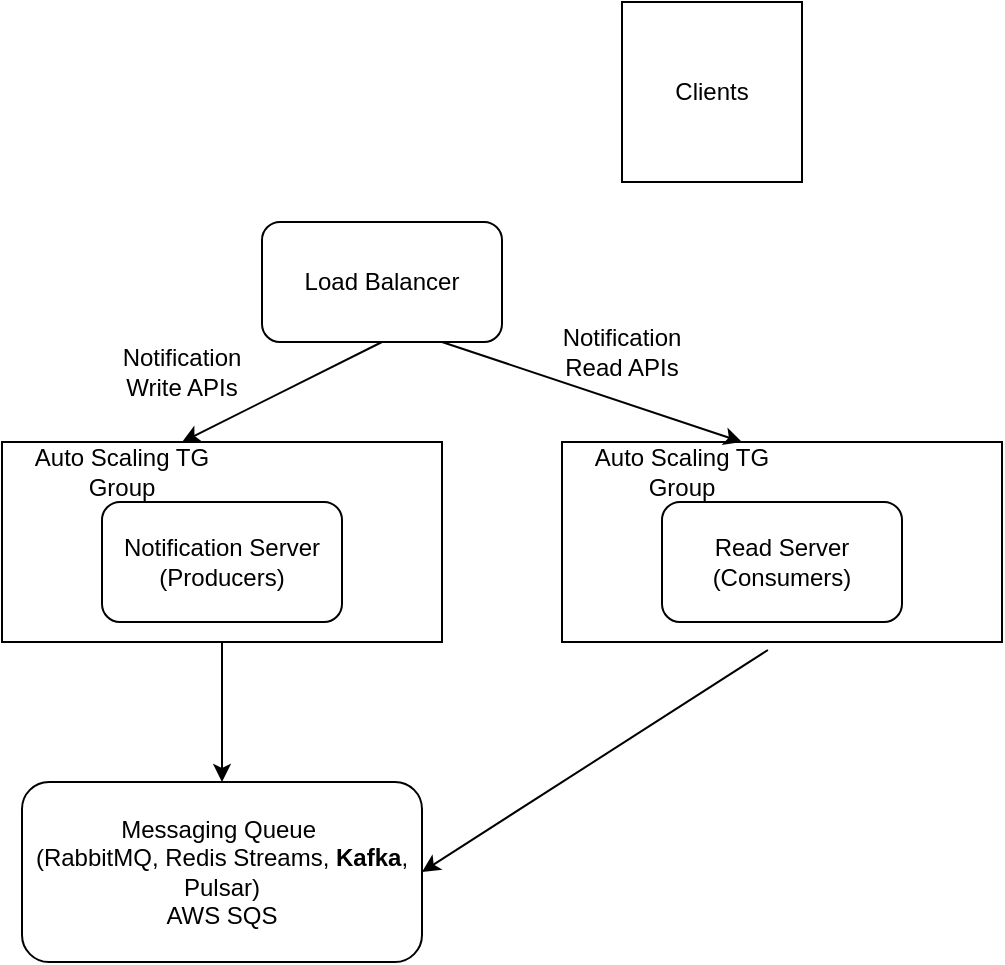 <mxfile version="15.7.3" type="github">
  <diagram id="s9_dTgc7p5rhCksrBfY1" name="Page-1">
    <mxGraphModel dx="946" dy="503" grid="1" gridSize="10" guides="1" tooltips="1" connect="1" arrows="1" fold="1" page="1" pageScale="1" pageWidth="850" pageHeight="1100" math="0" shadow="0">
      <root>
        <mxCell id="0" />
        <mxCell id="1" parent="0" />
        <mxCell id="-2GKroH-sKb8QGA59u33-1" value="Load Balancer" style="rounded=1;whiteSpace=wrap;html=1;" vertex="1" parent="1">
          <mxGeometry x="450" y="140" width="120" height="60" as="geometry" />
        </mxCell>
        <mxCell id="-2GKroH-sKb8QGA59u33-2" value="" style="rounded=0;whiteSpace=wrap;html=1;" vertex="1" parent="1">
          <mxGeometry x="320" y="250" width="220" height="100" as="geometry" />
        </mxCell>
        <mxCell id="-2GKroH-sKb8QGA59u33-3" value="Auto Scaling TG Group" style="text;html=1;strokeColor=none;fillColor=none;align=center;verticalAlign=middle;whiteSpace=wrap;rounded=0;" vertex="1" parent="1">
          <mxGeometry x="320" y="250" width="120" height="30" as="geometry" />
        </mxCell>
        <mxCell id="-2GKroH-sKb8QGA59u33-4" value="Notification Server (Producers)" style="rounded=1;whiteSpace=wrap;html=1;" vertex="1" parent="1">
          <mxGeometry x="370" y="280" width="120" height="60" as="geometry" />
        </mxCell>
        <mxCell id="-2GKroH-sKb8QGA59u33-5" value="Messaging Queue&amp;nbsp;&lt;br&gt;(RabbitMQ, Redis Streams, &lt;b&gt;Kafka&lt;/b&gt;, Pulsar)&lt;br&gt;AWS SQS" style="rounded=1;whiteSpace=wrap;html=1;" vertex="1" parent="1">
          <mxGeometry x="330" y="420" width="200" height="90" as="geometry" />
        </mxCell>
        <mxCell id="-2GKroH-sKb8QGA59u33-6" value="Clients" style="whiteSpace=wrap;html=1;aspect=fixed;" vertex="1" parent="1">
          <mxGeometry x="630" y="30" width="90" height="90" as="geometry" />
        </mxCell>
        <mxCell id="-2GKroH-sKb8QGA59u33-8" value="" style="rounded=0;whiteSpace=wrap;html=1;" vertex="1" parent="1">
          <mxGeometry x="600" y="250" width="220" height="100" as="geometry" />
        </mxCell>
        <mxCell id="-2GKroH-sKb8QGA59u33-9" value="Auto Scaling TG Group" style="text;html=1;strokeColor=none;fillColor=none;align=center;verticalAlign=middle;whiteSpace=wrap;rounded=0;" vertex="1" parent="1">
          <mxGeometry x="600" y="250" width="120" height="30" as="geometry" />
        </mxCell>
        <mxCell id="-2GKroH-sKb8QGA59u33-10" value="Read Server (Consumers)" style="rounded=1;whiteSpace=wrap;html=1;" vertex="1" parent="1">
          <mxGeometry x="650" y="280" width="120" height="60" as="geometry" />
        </mxCell>
        <mxCell id="-2GKroH-sKb8QGA59u33-11" value="" style="endArrow=classic;html=1;rounded=0;exitX=0.5;exitY=1;exitDx=0;exitDy=0;entryX=0.75;entryY=0;entryDx=0;entryDy=0;" edge="1" parent="1" source="-2GKroH-sKb8QGA59u33-1" target="-2GKroH-sKb8QGA59u33-3">
          <mxGeometry width="50" height="50" relative="1" as="geometry">
            <mxPoint x="380" y="180" as="sourcePoint" />
            <mxPoint x="610" y="290" as="targetPoint" />
          </mxGeometry>
        </mxCell>
        <mxCell id="-2GKroH-sKb8QGA59u33-12" value="Notification Write APIs" style="text;html=1;strokeColor=none;fillColor=none;align=center;verticalAlign=middle;whiteSpace=wrap;rounded=0;" vertex="1" parent="1">
          <mxGeometry x="380" y="200" width="60" height="30" as="geometry" />
        </mxCell>
        <mxCell id="-2GKroH-sKb8QGA59u33-13" value="" style="endArrow=classic;html=1;rounded=0;exitX=0.5;exitY=1;exitDx=0;exitDy=0;entryX=0.5;entryY=0;entryDx=0;entryDy=0;" edge="1" parent="1" source="-2GKroH-sKb8QGA59u33-2" target="-2GKroH-sKb8QGA59u33-5">
          <mxGeometry width="50" height="50" relative="1" as="geometry">
            <mxPoint x="560" y="340" as="sourcePoint" />
            <mxPoint x="610" y="290" as="targetPoint" />
          </mxGeometry>
        </mxCell>
        <mxCell id="-2GKroH-sKb8QGA59u33-15" value="" style="endArrow=classic;html=1;rounded=0;exitX=0.468;exitY=1.04;exitDx=0;exitDy=0;exitPerimeter=0;entryX=1;entryY=0.5;entryDx=0;entryDy=0;" edge="1" parent="1" source="-2GKroH-sKb8QGA59u33-8" target="-2GKroH-sKb8QGA59u33-5">
          <mxGeometry width="50" height="50" relative="1" as="geometry">
            <mxPoint x="560" y="340" as="sourcePoint" />
            <mxPoint x="610" y="290" as="targetPoint" />
          </mxGeometry>
        </mxCell>
        <mxCell id="-2GKroH-sKb8QGA59u33-16" value="" style="endArrow=classic;html=1;rounded=0;exitX=0.75;exitY=1;exitDx=0;exitDy=0;entryX=0.75;entryY=0;entryDx=0;entryDy=0;" edge="1" parent="1" source="-2GKroH-sKb8QGA59u33-1" target="-2GKroH-sKb8QGA59u33-9">
          <mxGeometry width="50" height="50" relative="1" as="geometry">
            <mxPoint x="560" y="340" as="sourcePoint" />
            <mxPoint x="610" y="290" as="targetPoint" />
          </mxGeometry>
        </mxCell>
        <mxCell id="-2GKroH-sKb8QGA59u33-17" value="Notification Read APIs" style="text;html=1;strokeColor=none;fillColor=none;align=center;verticalAlign=middle;whiteSpace=wrap;rounded=0;" vertex="1" parent="1">
          <mxGeometry x="600" y="190" width="60" height="30" as="geometry" />
        </mxCell>
      </root>
    </mxGraphModel>
  </diagram>
</mxfile>
